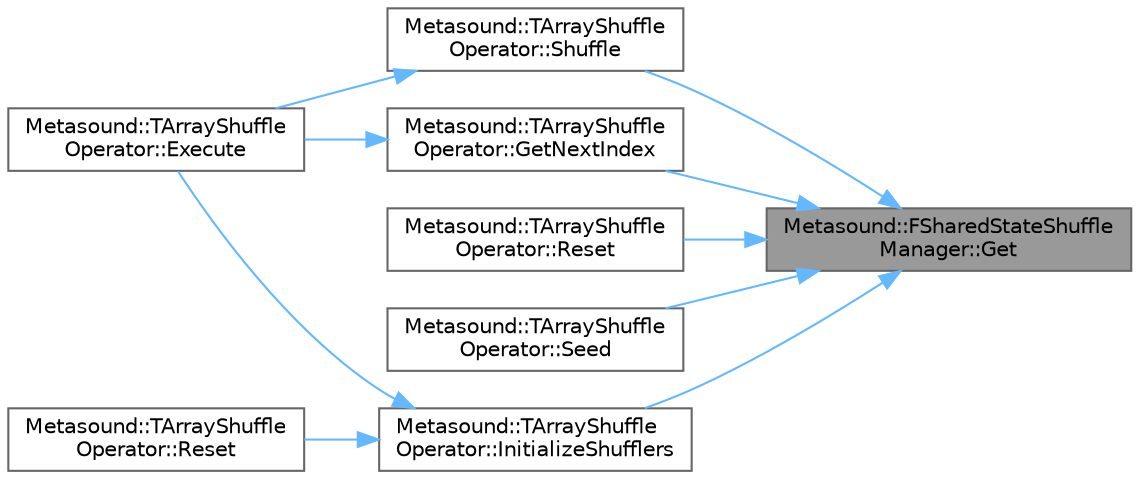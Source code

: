 digraph "Metasound::FSharedStateShuffleManager::Get"
{
 // INTERACTIVE_SVG=YES
 // LATEX_PDF_SIZE
  bgcolor="transparent";
  edge [fontname=Helvetica,fontsize=10,labelfontname=Helvetica,labelfontsize=10];
  node [fontname=Helvetica,fontsize=10,shape=box,height=0.2,width=0.4];
  rankdir="RL";
  Node1 [id="Node000001",label="Metasound::FSharedStateShuffle\lManager::Get",height=0.2,width=0.4,color="gray40", fillcolor="grey60", style="filled", fontcolor="black",tooltip=" "];
  Node1 -> Node2 [id="edge1_Node000001_Node000002",dir="back",color="steelblue1",style="solid",tooltip=" "];
  Node2 [id="Node000002",label="Metasound::TArrayShuffle\lOperator::GetNextIndex",height=0.2,width=0.4,color="grey40", fillcolor="white", style="filled",URL="$d2/dd1/classMetasound_1_1TArrayShuffleOperator.html#a564fac4092477ab138115f9ca64635b2",tooltip=" "];
  Node2 -> Node3 [id="edge2_Node000002_Node000003",dir="back",color="steelblue1",style="solid",tooltip=" "];
  Node3 [id="Node000003",label="Metasound::TArrayShuffle\lOperator::Execute",height=0.2,width=0.4,color="grey40", fillcolor="white", style="filled",URL="$d2/dd1/classMetasound_1_1TArrayShuffleOperator.html#a6098c35d129ee1047fcf774d37af7dc9",tooltip=" "];
  Node1 -> Node4 [id="edge3_Node000001_Node000004",dir="back",color="steelblue1",style="solid",tooltip=" "];
  Node4 [id="Node000004",label="Metasound::TArrayShuffle\lOperator::InitializeShufflers",height=0.2,width=0.4,color="grey40", fillcolor="white", style="filled",URL="$d2/dd1/classMetasound_1_1TArrayShuffleOperator.html#a7a7a5a432d6f3f757e8b12e981f2fc27",tooltip=" "];
  Node4 -> Node3 [id="edge4_Node000004_Node000003",dir="back",color="steelblue1",style="solid",tooltip=" "];
  Node4 -> Node5 [id="edge5_Node000004_Node000005",dir="back",color="steelblue1",style="solid",tooltip=" "];
  Node5 [id="Node000005",label="Metasound::TArrayShuffle\lOperator::Reset",height=0.2,width=0.4,color="grey40", fillcolor="white", style="filled",URL="$d2/dd1/classMetasound_1_1TArrayShuffleOperator.html#a359a55501d713cbc15c26df6a5ff7d87",tooltip=" "];
  Node1 -> Node6 [id="edge6_Node000001_Node000006",dir="back",color="steelblue1",style="solid",tooltip=" "];
  Node6 [id="Node000006",label="Metasound::TArrayShuffle\lOperator::Reset",height=0.2,width=0.4,color="grey40", fillcolor="white", style="filled",URL="$d2/dd1/classMetasound_1_1TArrayShuffleOperator.html#a8c40c1d8ac6fd5e3d889aa06462205b7",tooltip=" "];
  Node1 -> Node7 [id="edge7_Node000001_Node000007",dir="back",color="steelblue1",style="solid",tooltip=" "];
  Node7 [id="Node000007",label="Metasound::TArrayShuffle\lOperator::Seed",height=0.2,width=0.4,color="grey40", fillcolor="white", style="filled",URL="$d2/dd1/classMetasound_1_1TArrayShuffleOperator.html#ad83ccc390f51a1d6ba6ce8b4884c5b71",tooltip=" "];
  Node1 -> Node8 [id="edge8_Node000001_Node000008",dir="back",color="steelblue1",style="solid",tooltip=" "];
  Node8 [id="Node000008",label="Metasound::TArrayShuffle\lOperator::Shuffle",height=0.2,width=0.4,color="grey40", fillcolor="white", style="filled",URL="$d2/dd1/classMetasound_1_1TArrayShuffleOperator.html#a5e2d3edb0f4526722ba6620adfe9d2b0",tooltip=" "];
  Node8 -> Node3 [id="edge9_Node000008_Node000003",dir="back",color="steelblue1",style="solid",tooltip=" "];
}
